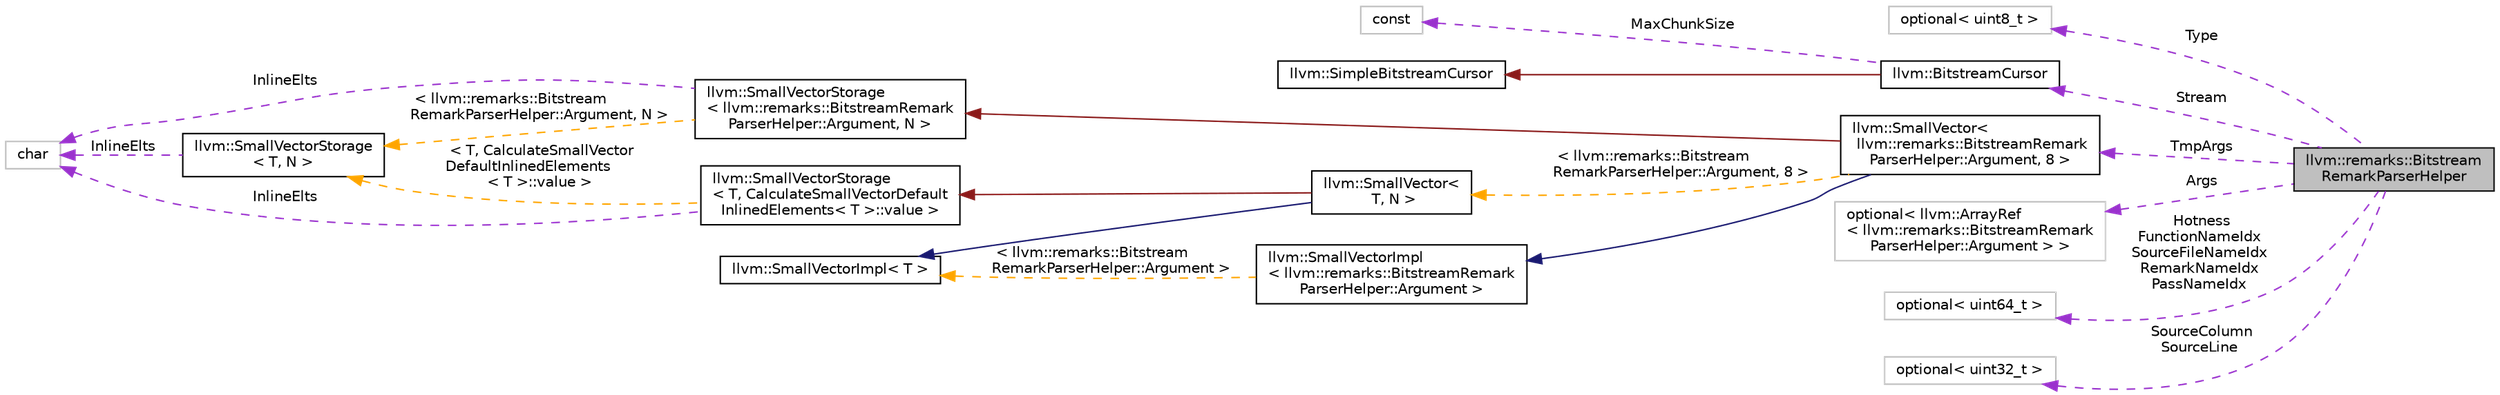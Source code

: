 digraph "llvm::remarks::BitstreamRemarkParserHelper"
{
 // LATEX_PDF_SIZE
  bgcolor="transparent";
  edge [fontname="Helvetica",fontsize="10",labelfontname="Helvetica",labelfontsize="10"];
  node [fontname="Helvetica",fontsize="10",shape=record];
  rankdir="LR";
  Node1 [label="llvm::remarks::Bitstream\lRemarkParserHelper",height=0.2,width=0.4,color="black", fillcolor="grey75", style="filled", fontcolor="black",tooltip="Helper to parse a REMARK_BLOCK for a bitstream remark container."];
  Node2 -> Node1 [dir="back",color="darkorchid3",fontsize="10",style="dashed",label=" Type" ,fontname="Helvetica"];
  Node2 [label="optional\< uint8_t \>",height=0.2,width=0.4,color="grey75",tooltip=" "];
  Node3 -> Node1 [dir="back",color="darkorchid3",fontsize="10",style="dashed",label=" Stream" ,fontname="Helvetica"];
  Node3 [label="llvm::BitstreamCursor",height=0.2,width=0.4,color="black",URL="$classllvm_1_1BitstreamCursor.html",tooltip="This represents a position within a bitcode file, implemented on top of a SimpleBitstreamCursor."];
  Node4 -> Node3 [dir="back",color="firebrick4",fontsize="10",style="solid",fontname="Helvetica"];
  Node4 [label="llvm::SimpleBitstreamCursor",height=0.2,width=0.4,color="black",URL="$classllvm_1_1SimpleBitstreamCursor.html",tooltip="This represents a position within a bitstream."];
  Node5 -> Node3 [dir="back",color="darkorchid3",fontsize="10",style="dashed",label=" MaxChunkSize" ,fontname="Helvetica"];
  Node5 [label="const",height=0.2,width=0.4,color="grey75",tooltip=" "];
  Node6 -> Node1 [dir="back",color="darkorchid3",fontsize="10",style="dashed",label=" TmpArgs" ,fontname="Helvetica"];
  Node6 [label="llvm::SmallVector\<\l llvm::remarks::BitstreamRemark\lParserHelper::Argument, 8 \>",height=0.2,width=0.4,color="black",URL="$classllvm_1_1SmallVector.html",tooltip=" "];
  Node7 -> Node6 [dir="back",color="midnightblue",fontsize="10",style="solid",fontname="Helvetica"];
  Node7 [label="llvm::SmallVectorImpl\l\< llvm::remarks::BitstreamRemark\lParserHelper::Argument \>",height=0.2,width=0.4,color="black",URL="$classllvm_1_1SmallVectorImpl.html",tooltip=" "];
  Node8 -> Node7 [dir="back",color="orange",fontsize="10",style="dashed",label=" \< llvm::remarks::Bitstream\lRemarkParserHelper::Argument \>" ,fontname="Helvetica"];
  Node8 [label="llvm::SmallVectorImpl\< T \>",height=0.2,width=0.4,color="black",URL="$classllvm_1_1SmallVectorImpl.html",tooltip="This class consists of common code factored out of the SmallVector class to reduce code duplication b..."];
  Node9 -> Node6 [dir="back",color="firebrick4",fontsize="10",style="solid",fontname="Helvetica"];
  Node9 [label="llvm::SmallVectorStorage\l\< llvm::remarks::BitstreamRemark\lParserHelper::Argument, N \>",height=0.2,width=0.4,color="black",URL="$structllvm_1_1SmallVectorStorage.html",tooltip=" "];
  Node10 -> Node9 [dir="back",color="darkorchid3",fontsize="10",style="dashed",label=" InlineElts" ,fontname="Helvetica"];
  Node10 [label="char",height=0.2,width=0.4,color="grey75",tooltip=" "];
  Node11 -> Node9 [dir="back",color="orange",fontsize="10",style="dashed",label=" \< llvm::remarks::Bitstream\lRemarkParserHelper::Argument, N \>" ,fontname="Helvetica"];
  Node11 [label="llvm::SmallVectorStorage\l\< T, N \>",height=0.2,width=0.4,color="black",URL="$structllvm_1_1SmallVectorStorage.html",tooltip="Storage for the SmallVector elements."];
  Node10 -> Node11 [dir="back",color="darkorchid3",fontsize="10",style="dashed",label=" InlineElts" ,fontname="Helvetica"];
  Node12 -> Node6 [dir="back",color="orange",fontsize="10",style="dashed",label=" \< llvm::remarks::Bitstream\lRemarkParserHelper::Argument, 8 \>" ,fontname="Helvetica"];
  Node12 [label="llvm::SmallVector\<\l T, N \>",height=0.2,width=0.4,color="black",URL="$classllvm_1_1SmallVector.html",tooltip="This is a 'vector' (really, a variable-sized array), optimized for the case when the array is small."];
  Node8 -> Node12 [dir="back",color="midnightblue",fontsize="10",style="solid",fontname="Helvetica"];
  Node13 -> Node12 [dir="back",color="firebrick4",fontsize="10",style="solid",fontname="Helvetica"];
  Node13 [label="llvm::SmallVectorStorage\l\< T, CalculateSmallVectorDefault\lInlinedElements\< T \>::value \>",height=0.2,width=0.4,color="black",URL="$structllvm_1_1SmallVectorStorage.html",tooltip=" "];
  Node10 -> Node13 [dir="back",color="darkorchid3",fontsize="10",style="dashed",label=" InlineElts" ,fontname="Helvetica"];
  Node11 -> Node13 [dir="back",color="orange",fontsize="10",style="dashed",label=" \< T, CalculateSmallVector\lDefaultInlinedElements\l\< T \>::value \>" ,fontname="Helvetica"];
  Node14 -> Node1 [dir="back",color="darkorchid3",fontsize="10",style="dashed",label=" Args" ,fontname="Helvetica"];
  Node14 [label="optional\< llvm::ArrayRef\l\< llvm::remarks::BitstreamRemark\lParserHelper::Argument \> \>",height=0.2,width=0.4,color="grey75",tooltip=" "];
  Node15 -> Node1 [dir="back",color="darkorchid3",fontsize="10",style="dashed",label=" Hotness\nFunctionNameIdx\nSourceFileNameIdx\nRemarkNameIdx\nPassNameIdx" ,fontname="Helvetica"];
  Node15 [label="optional\< uint64_t \>",height=0.2,width=0.4,color="grey75",tooltip=" "];
  Node16 -> Node1 [dir="back",color="darkorchid3",fontsize="10",style="dashed",label=" SourceColumn\nSourceLine" ,fontname="Helvetica"];
  Node16 [label="optional\< uint32_t \>",height=0.2,width=0.4,color="grey75",tooltip=" "];
}
